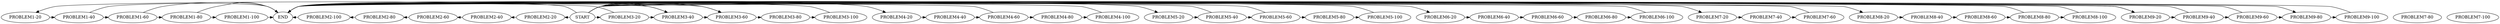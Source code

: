 // DBA1920P2GB
digraph {
	"PROBLEM1-20" [label="PROBLEM1-20"]
	"PROBLEM1-40" [label="PROBLEM1-40"]
	"PROBLEM1-60" [label="PROBLEM1-60"]
	"PROBLEM1-80" [label="PROBLEM1-80"]
	"PROBLEM1-100" [label="PROBLEM1-100"]
	"PROBLEM2-20" [label="PROBLEM2-20"]
	"PROBLEM2-40" [label="PROBLEM2-40"]
	"PROBLEM2-60" [label="PROBLEM2-60"]
	"PROBLEM2-80" [label="PROBLEM2-80"]
	"PROBLEM2-100" [label="PROBLEM2-100"]
	"PROBLEM3-20" [label="PROBLEM3-20"]
	"PROBLEM3-40" [label="PROBLEM3-40"]
	"PROBLEM3-60" [label="PROBLEM3-60"]
	"PROBLEM3-80" [label="PROBLEM3-80"]
	"PROBLEM3-100" [label="PROBLEM3-100"]
	"PROBLEM4-20" [label="PROBLEM4-20"]
	"PROBLEM4-40" [label="PROBLEM4-40"]
	"PROBLEM4-60" [label="PROBLEM4-60"]
	"PROBLEM4-80" [label="PROBLEM4-80"]
	"PROBLEM4-100" [label="PROBLEM4-100"]
	"PROBLEM5-20" [label="PROBLEM5-20"]
	"PROBLEM5-40" [label="PROBLEM5-40"]
	"PROBLEM5-60" [label="PROBLEM5-60"]
	"PROBLEM5-80" [label="PROBLEM5-80"]
	"PROBLEM5-100" [label="PROBLEM5-100"]
	"PROBLEM6-20" [label="PROBLEM6-20"]
	"PROBLEM6-40" [label="PROBLEM6-40"]
	"PROBLEM6-60" [label="PROBLEM6-60"]
	"PROBLEM6-80" [label="PROBLEM6-80"]
	"PROBLEM6-100" [label="PROBLEM6-100"]
	"PROBLEM7-20" [label="PROBLEM7-20"]
	"PROBLEM7-40" [label="PROBLEM7-40"]
	"PROBLEM7-60" [label="PROBLEM7-60"]
	"PROBLEM7-80" [label="PROBLEM7-80"]
	"PROBLEM7-100" [label="PROBLEM7-100"]
	"PROBLEM8-20" [label="PROBLEM8-20"]
	"PROBLEM8-40" [label="PROBLEM8-40"]
	"PROBLEM8-60" [label="PROBLEM8-60"]
	"PROBLEM8-80" [label="PROBLEM8-80"]
	"PROBLEM9-20" [label="PROBLEM9-20"]
	"PROBLEM9-40" [label="PROBLEM9-40"]
	"PROBLEM9-60" [label="PROBLEM9-60"]
	"PROBLEM9-80" [label="PROBLEM9-80"]
	"PROBLEM9-100" [label="PROBLEM9-100"]
	"PROBLEM8-100" [label="PROBLEM8-100"]
	START [label=START]
	END [label=END]
	"PROBLEM1-20" -> "PROBLEM1-40" [constraint=false]
	"PROBLEM1-40" -> "PROBLEM1-60" [constraint=false]
	"PROBLEM1-40" -> END [constraint=false]
	"PROBLEM1-60" -> "PROBLEM1-80" [constraint=false]
	"PROBLEM1-60" -> END [constraint=false]
	"PROBLEM1-80" -> "PROBLEM1-100" [constraint=false]
	"PROBLEM1-80" -> END [constraint=false]
	"PROBLEM1-100" -> END [constraint=false]
	"PROBLEM2-20" -> "PROBLEM2-40" [constraint=false]
	"PROBLEM2-40" -> "PROBLEM2-60" [constraint=false]
	"PROBLEM2-60" -> "PROBLEM2-80" [constraint=false]
	"PROBLEM2-80" -> "PROBLEM2-100" [constraint=false]
	"PROBLEM2-100" -> END [constraint=false]
	"PROBLEM3-20" -> "PROBLEM3-40" [constraint=false]
	"PROBLEM3-20" -> END [constraint=false]
	"PROBLEM3-40" -> "PROBLEM3-60" [constraint=false]
	"PROBLEM3-40" -> END [constraint=false]
	"PROBLEM3-60" -> "PROBLEM3-80" [constraint=false]
	"PROBLEM3-60" -> END [constraint=false]
	"PROBLEM3-80" -> "PROBLEM3-100" [constraint=false]
	"PROBLEM3-100" -> END [constraint=false]
	"PROBLEM4-20" -> "PROBLEM4-40" [constraint=false]
	"PROBLEM4-40" -> "PROBLEM4-60" [constraint=false]
	"PROBLEM4-60" -> "PROBLEM4-80" [constraint=false]
	"PROBLEM4-60" -> END [constraint=false]
	"PROBLEM4-80" -> "PROBLEM4-100" [constraint=false]
	"PROBLEM4-100" -> END [constraint=false]
	"PROBLEM5-20" -> "PROBLEM5-40" [constraint=false]
	"PROBLEM5-40" -> "PROBLEM5-60" [constraint=false]
	"PROBLEM5-40" -> END [constraint=false]
	"PROBLEM5-60" -> "PROBLEM5-80" [constraint=false]
	"PROBLEM5-60" -> END [constraint=false]
	"PROBLEM5-80" -> "PROBLEM5-100" [constraint=false]
	"PROBLEM5-100" -> END [constraint=false]
	"PROBLEM6-20" -> "PROBLEM6-40" [constraint=false]
	"PROBLEM6-40" -> "PROBLEM6-60" [constraint=false]
	"PROBLEM6-60" -> "PROBLEM6-80" [constraint=false]
	"PROBLEM6-80" -> "PROBLEM6-100" [constraint=false]
	"PROBLEM6-100" -> END [constraint=false]
	"PROBLEM7-20" -> "PROBLEM7-40" [constraint=false]
	"PROBLEM7-40" -> "PROBLEM7-60" [constraint=false]
	"PROBLEM7-60" -> END [constraint=false]
	"PROBLEM8-20" -> "PROBLEM8-40" [constraint=false]
	"PROBLEM8-40" -> "PROBLEM8-60" [constraint=false]
	"PROBLEM8-60" -> "PROBLEM8-80" [constraint=false]
	"PROBLEM8-80" -> "PROBLEM8-100" [constraint=false]
	"PROBLEM8-80" -> END [constraint=false]
	"PROBLEM9-20" -> "PROBLEM9-40" [constraint=false]
	"PROBLEM9-20" -> END [constraint=false]
	"PROBLEM9-40" -> "PROBLEM9-60" [constraint=false]
	"PROBLEM9-40" -> END [constraint=false]
	"PROBLEM9-60" -> "PROBLEM9-80" [constraint=false]
	"PROBLEM9-60" -> END [constraint=false]
	"PROBLEM9-80" -> "PROBLEM9-100" [constraint=false]
	"PROBLEM9-100" -> END [constraint=false]
	"PROBLEM8-100" -> END [constraint=false]
	START -> "PROBLEM1-20" [constraint=false]
	START -> "PROBLEM2-20" [constraint=false]
	START -> "PROBLEM3-20" [constraint=false]
	START -> "PROBLEM3-40" [constraint=false]
	START -> "PROBLEM3-60" [constraint=false]
	START -> "PROBLEM4-20" [constraint=false]
	START -> "PROBLEM5-20" [constraint=false]
	START -> "PROBLEM6-20" [constraint=false]
	START -> "PROBLEM7-20" [constraint=false]
	START -> "PROBLEM8-20" [constraint=false]
	START -> "PROBLEM9-20" [constraint=false]
	START -> "PROBLEM9-80" [constraint=false]
}
